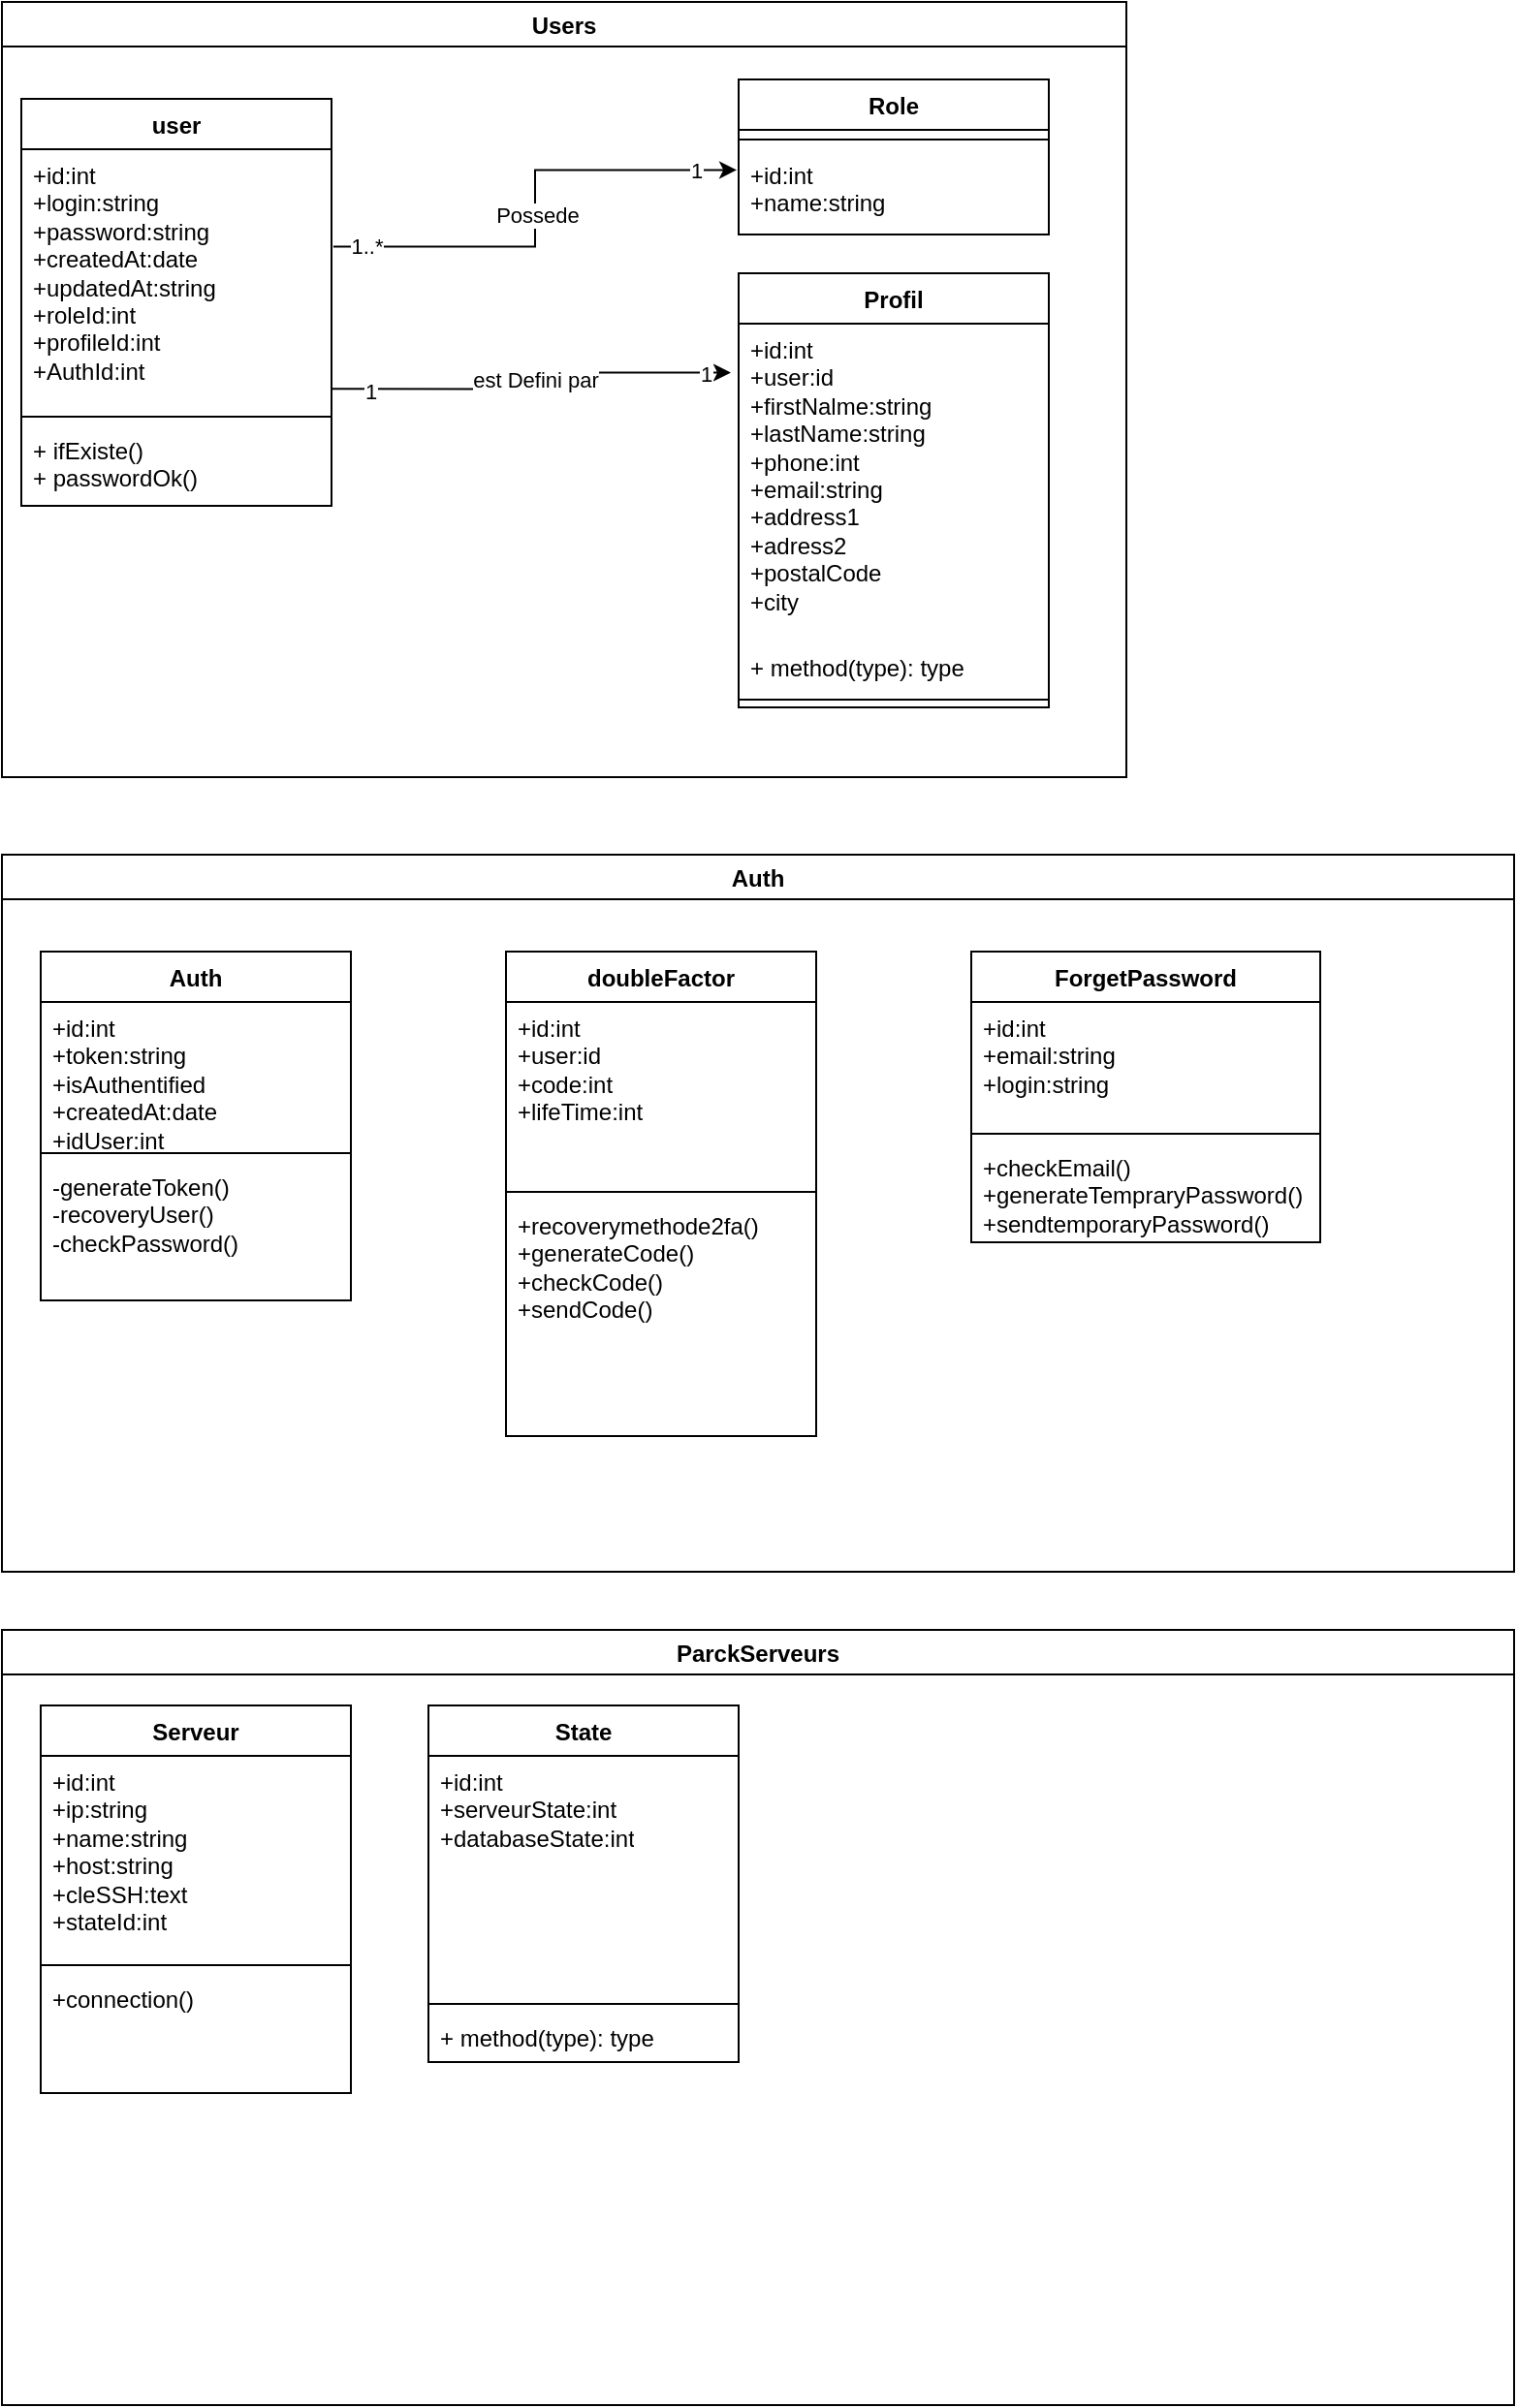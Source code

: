 <mxfile version="26.0.2">
  <diagram name="Page-1" id="LXkwv8Eleto9B9SRbuWE">
    <mxGraphModel dx="1221" dy="733" grid="1" gridSize="10" guides="1" tooltips="1" connect="1" arrows="1" fold="1" page="1" pageScale="1" pageWidth="827" pageHeight="1169" math="0" shadow="0">
      <root>
        <mxCell id="0" />
        <mxCell id="1" parent="0" />
        <mxCell id="fxOWRYQQargrTOBfE-RS-1" value="user" style="swimlane;fontStyle=1;align=center;verticalAlign=top;childLayout=stackLayout;horizontal=1;startSize=26;horizontalStack=0;resizeParent=1;resizeParentMax=0;resizeLast=0;collapsible=1;marginBottom=0;whiteSpace=wrap;html=1;" parent="1" vertex="1">
          <mxGeometry x="30" y="50" width="160" height="210" as="geometry" />
        </mxCell>
        <mxCell id="fxOWRYQQargrTOBfE-RS-2" value="&lt;div&gt;+id:int&lt;/div&gt;&lt;div&gt;+login:string&lt;/div&gt;&lt;div&gt;+password:string&lt;/div&gt;&lt;div&gt;+createdAt:date&lt;/div&gt;&lt;div&gt;+updatedAt:string&lt;br&gt;&lt;/div&gt;&lt;div&gt;+roleId:int&lt;/div&gt;&lt;div&gt;+profileId:int&lt;br&gt;&lt;/div&gt;&lt;div&gt;+AuthId:int&lt;br&gt;&lt;/div&gt;&lt;div&gt;&lt;br&gt;&lt;/div&gt;" style="text;strokeColor=none;fillColor=none;align=left;verticalAlign=top;spacingLeft=4;spacingRight=4;overflow=hidden;rotatable=0;points=[[0,0.5],[1,0.5]];portConstraint=eastwest;whiteSpace=wrap;html=1;" parent="fxOWRYQQargrTOBfE-RS-1" vertex="1">
          <mxGeometry y="26" width="160" height="134" as="geometry" />
        </mxCell>
        <mxCell id="fxOWRYQQargrTOBfE-RS-3" value="" style="line;strokeWidth=1;fillColor=none;align=left;verticalAlign=middle;spacingTop=-1;spacingLeft=3;spacingRight=3;rotatable=0;labelPosition=right;points=[];portConstraint=eastwest;strokeColor=inherit;" parent="fxOWRYQQargrTOBfE-RS-1" vertex="1">
          <mxGeometry y="160" width="160" height="8" as="geometry" />
        </mxCell>
        <mxCell id="fxOWRYQQargrTOBfE-RS-4" value="&lt;div&gt;+ ifExiste()&lt;/div&gt;&lt;div&gt;+ passwordOk()&lt;/div&gt;&lt;div&gt;&lt;br&gt;&lt;/div&gt;" style="text;strokeColor=none;fillColor=none;align=left;verticalAlign=top;spacingLeft=4;spacingRight=4;overflow=hidden;rotatable=0;points=[[0,0.5],[1,0.5]];portConstraint=eastwest;whiteSpace=wrap;html=1;" parent="fxOWRYQQargrTOBfE-RS-1" vertex="1">
          <mxGeometry y="168" width="160" height="42" as="geometry" />
        </mxCell>
        <mxCell id="fxOWRYQQargrTOBfE-RS-15" value="Role" style="swimlane;fontStyle=1;align=center;verticalAlign=top;childLayout=stackLayout;horizontal=1;startSize=26;horizontalStack=0;resizeParent=1;resizeParentMax=0;resizeLast=0;collapsible=1;marginBottom=0;whiteSpace=wrap;html=1;" parent="1" vertex="1">
          <mxGeometry x="400" y="40" width="160" height="80" as="geometry" />
        </mxCell>
        <mxCell id="fxOWRYQQargrTOBfE-RS-17" value="" style="line;strokeWidth=1;fillColor=none;align=left;verticalAlign=middle;spacingTop=-1;spacingLeft=3;spacingRight=3;rotatable=0;labelPosition=right;points=[];portConstraint=eastwest;strokeColor=inherit;" parent="fxOWRYQQargrTOBfE-RS-15" vertex="1">
          <mxGeometry y="26" width="160" height="10" as="geometry" />
        </mxCell>
        <mxCell id="fxOWRYQQargrTOBfE-RS-16" value="&lt;div&gt;+id:int&lt;/div&gt;&lt;div&gt;+name:string&lt;/div&gt;&lt;div&gt;&lt;br&gt;&lt;/div&gt;&lt;div&gt;&lt;br&gt;&lt;/div&gt;" style="text;strokeColor=none;fillColor=none;align=left;verticalAlign=top;spacingLeft=4;spacingRight=4;overflow=hidden;rotatable=0;points=[[0,0.5],[1,0.5]];portConstraint=eastwest;whiteSpace=wrap;html=1;" parent="fxOWRYQQargrTOBfE-RS-15" vertex="1">
          <mxGeometry y="36" width="160" height="44" as="geometry" />
        </mxCell>
        <mxCell id="fxOWRYQQargrTOBfE-RS-19" style="edgeStyle=orthogonalEdgeStyle;rounded=0;orthogonalLoop=1;jettySize=auto;html=1;entryX=-0.006;entryY=0.243;entryDx=0;entryDy=0;entryPerimeter=0;exitX=1.006;exitY=0.375;exitDx=0;exitDy=0;exitPerimeter=0;" parent="1" source="fxOWRYQQargrTOBfE-RS-2" target="fxOWRYQQargrTOBfE-RS-16" edge="1">
          <mxGeometry relative="1" as="geometry">
            <mxPoint x="230" y="150" as="sourcePoint" />
          </mxGeometry>
        </mxCell>
        <mxCell id="ssZqVwN0dkvFXgOk5NB9-2" value="1..*" style="edgeLabel;html=1;align=center;verticalAlign=middle;resizable=0;points=[];" parent="fxOWRYQQargrTOBfE-RS-19" vertex="1" connectable="0">
          <mxGeometry x="-0.862" y="1" relative="1" as="geometry">
            <mxPoint as="offset" />
          </mxGeometry>
        </mxCell>
        <mxCell id="ssZqVwN0dkvFXgOk5NB9-4" value="1" style="edgeLabel;html=1;align=center;verticalAlign=middle;resizable=0;points=[];" parent="fxOWRYQQargrTOBfE-RS-19" vertex="1" connectable="0">
          <mxGeometry x="0.829" relative="1" as="geometry">
            <mxPoint as="offset" />
          </mxGeometry>
        </mxCell>
        <mxCell id="ssZqVwN0dkvFXgOk5NB9-6" value="Possede " style="edgeLabel;html=1;align=center;verticalAlign=middle;resizable=0;points=[];" parent="fxOWRYQQargrTOBfE-RS-19" vertex="1" connectable="0">
          <mxGeometry x="-0.026" y="-1" relative="1" as="geometry">
            <mxPoint as="offset" />
          </mxGeometry>
        </mxCell>
        <mxCell id="fxOWRYQQargrTOBfE-RS-20" value="Profil" style="swimlane;fontStyle=1;align=center;verticalAlign=top;childLayout=stackLayout;horizontal=1;startSize=26;horizontalStack=0;resizeParent=1;resizeParentMax=0;resizeLast=0;collapsible=1;marginBottom=0;whiteSpace=wrap;html=1;" parent="1" vertex="1">
          <mxGeometry x="400" y="140" width="160" height="224" as="geometry" />
        </mxCell>
        <mxCell id="fxOWRYQQargrTOBfE-RS-21" value="&lt;div&gt;+id:int&lt;/div&gt;&lt;div&gt;+user:id&lt;br&gt;&lt;/div&gt;&lt;div&gt;+firstNalme:string&lt;/div&gt;&lt;div&gt;+lastName:string&lt;/div&gt;&lt;div&gt;+phone:int&lt;/div&gt;&lt;div&gt;+email:string&lt;/div&gt;&lt;div&gt;+address1&lt;/div&gt;&lt;div&gt;+adress2&lt;/div&gt;&lt;div&gt;+postalCode&lt;/div&gt;&lt;div&gt;+city&lt;br&gt;&lt;/div&gt;" style="text;strokeColor=none;fillColor=none;align=left;verticalAlign=top;spacingLeft=4;spacingRight=4;overflow=hidden;rotatable=0;points=[[0,0.5],[1,0.5]];portConstraint=eastwest;whiteSpace=wrap;html=1;" parent="fxOWRYQQargrTOBfE-RS-20" vertex="1">
          <mxGeometry y="26" width="160" height="164" as="geometry" />
        </mxCell>
        <mxCell id="fxOWRYQQargrTOBfE-RS-23" value="+ method(type): type" style="text;strokeColor=none;fillColor=none;align=left;verticalAlign=top;spacingLeft=4;spacingRight=4;overflow=hidden;rotatable=0;points=[[0,0.5],[1,0.5]];portConstraint=eastwest;whiteSpace=wrap;html=1;" parent="fxOWRYQQargrTOBfE-RS-20" vertex="1">
          <mxGeometry y="190" width="160" height="26" as="geometry" />
        </mxCell>
        <mxCell id="fxOWRYQQargrTOBfE-RS-22" value="" style="line;strokeWidth=1;fillColor=none;align=left;verticalAlign=middle;spacingTop=-1;spacingLeft=3;spacingRight=3;rotatable=0;labelPosition=right;points=[];portConstraint=eastwest;strokeColor=inherit;" parent="fxOWRYQQargrTOBfE-RS-20" vertex="1">
          <mxGeometry y="216" width="160" height="8" as="geometry" />
        </mxCell>
        <mxCell id="fxOWRYQQargrTOBfE-RS-26" style="edgeStyle=orthogonalEdgeStyle;rounded=0;orthogonalLoop=1;jettySize=auto;html=1;exitX=1;exitY=0.923;exitDx=0;exitDy=0;entryX=-0.025;entryY=0.154;entryDx=0;entryDy=0;entryPerimeter=0;exitPerimeter=0;" parent="1" source="fxOWRYQQargrTOBfE-RS-2" target="fxOWRYQQargrTOBfE-RS-21" edge="1">
          <mxGeometry relative="1" as="geometry" />
        </mxCell>
        <mxCell id="ssZqVwN0dkvFXgOk5NB9-7" value="1" style="edgeLabel;html=1;align=center;verticalAlign=middle;resizable=0;points=[];" parent="fxOWRYQQargrTOBfE-RS-26" vertex="1" connectable="0">
          <mxGeometry x="-0.814" y="-1" relative="1" as="geometry">
            <mxPoint as="offset" />
          </mxGeometry>
        </mxCell>
        <mxCell id="ssZqVwN0dkvFXgOk5NB9-11" value="est Defini par" style="edgeLabel;html=1;align=center;verticalAlign=middle;resizable=0;points=[];" parent="fxOWRYQQargrTOBfE-RS-26" vertex="1" connectable="0">
          <mxGeometry x="0.025" relative="1" as="geometry">
            <mxPoint as="offset" />
          </mxGeometry>
        </mxCell>
        <mxCell id="ssZqVwN0dkvFXgOk5NB9-12" value="1" style="edgeLabel;html=1;align=center;verticalAlign=middle;resizable=0;points=[];" parent="fxOWRYQQargrTOBfE-RS-26" vertex="1" connectable="0">
          <mxGeometry x="0.873" relative="1" as="geometry">
            <mxPoint as="offset" />
          </mxGeometry>
        </mxCell>
        <mxCell id="ssZqVwN0dkvFXgOk5NB9-13" value="Users" style="swimlane;" parent="1" vertex="1">
          <mxGeometry x="20" width="580" height="400" as="geometry" />
        </mxCell>
        <mxCell id="ssZqVwN0dkvFXgOk5NB9-14" value="Auth" style="swimlane;" parent="1" vertex="1">
          <mxGeometry x="20" y="440" width="780" height="370" as="geometry" />
        </mxCell>
        <mxCell id="ssZqVwN0dkvFXgOk5NB9-15" value="Auth" style="swimlane;fontStyle=1;align=center;verticalAlign=top;childLayout=stackLayout;horizontal=1;startSize=26;horizontalStack=0;resizeParent=1;resizeParentMax=0;resizeLast=0;collapsible=1;marginBottom=0;whiteSpace=wrap;html=1;" parent="ssZqVwN0dkvFXgOk5NB9-14" vertex="1">
          <mxGeometry x="20" y="50" width="160" height="180" as="geometry" />
        </mxCell>
        <mxCell id="ssZqVwN0dkvFXgOk5NB9-16" value="&lt;div&gt;+id:int&lt;/div&gt;&lt;div&gt;+token:string&lt;/div&gt;&lt;div&gt;+isAuthentified&lt;br&gt;&lt;/div&gt;&lt;div&gt;+createdAt:date&lt;/div&gt;&lt;div&gt;+idUser:int&lt;br&gt;&lt;/div&gt;&lt;div&gt;&lt;br&gt;&lt;/div&gt;" style="text;strokeColor=none;fillColor=none;align=left;verticalAlign=top;spacingLeft=4;spacingRight=4;overflow=hidden;rotatable=0;points=[[0,0.5],[1,0.5]];portConstraint=eastwest;whiteSpace=wrap;html=1;" parent="ssZqVwN0dkvFXgOk5NB9-15" vertex="1">
          <mxGeometry y="26" width="160" height="74" as="geometry" />
        </mxCell>
        <mxCell id="ssZqVwN0dkvFXgOk5NB9-17" value="" style="line;strokeWidth=1;fillColor=none;align=left;verticalAlign=middle;spacingTop=-1;spacingLeft=3;spacingRight=3;rotatable=0;labelPosition=right;points=[];portConstraint=eastwest;strokeColor=inherit;" parent="ssZqVwN0dkvFXgOk5NB9-15" vertex="1">
          <mxGeometry y="100" width="160" height="8" as="geometry" />
        </mxCell>
        <mxCell id="ssZqVwN0dkvFXgOk5NB9-18" value="&lt;div&gt;-generateToken()&lt;/div&gt;&lt;div&gt;-recoveryUser()&lt;/div&gt;&lt;div&gt;-checkPassword()&lt;br&gt;&lt;/div&gt;" style="text;strokeColor=none;fillColor=none;align=left;verticalAlign=top;spacingLeft=4;spacingRight=4;overflow=hidden;rotatable=0;points=[[0,0.5],[1,0.5]];portConstraint=eastwest;whiteSpace=wrap;html=1;" parent="ssZqVwN0dkvFXgOk5NB9-15" vertex="1">
          <mxGeometry y="108" width="160" height="72" as="geometry" />
        </mxCell>
        <mxCell id="ssZqVwN0dkvFXgOk5NB9-19" value="doubleFactor" style="swimlane;fontStyle=1;align=center;verticalAlign=top;childLayout=stackLayout;horizontal=1;startSize=26;horizontalStack=0;resizeParent=1;resizeParentMax=0;resizeLast=0;collapsible=1;marginBottom=0;whiteSpace=wrap;html=1;" parent="ssZqVwN0dkvFXgOk5NB9-14" vertex="1">
          <mxGeometry x="260" y="50" width="160" height="250" as="geometry" />
        </mxCell>
        <mxCell id="ssZqVwN0dkvFXgOk5NB9-20" value="&lt;div&gt;+id:int&lt;/div&gt;&lt;div&gt;+user:id&lt;/div&gt;&lt;div&gt;+code:int&lt;/div&gt;&lt;div&gt;+lifeTime:int&lt;br&gt;&lt;/div&gt;" style="text;strokeColor=none;fillColor=none;align=left;verticalAlign=top;spacingLeft=4;spacingRight=4;overflow=hidden;rotatable=0;points=[[0,0.5],[1,0.5]];portConstraint=eastwest;whiteSpace=wrap;html=1;" parent="ssZqVwN0dkvFXgOk5NB9-19" vertex="1">
          <mxGeometry y="26" width="160" height="94" as="geometry" />
        </mxCell>
        <mxCell id="ssZqVwN0dkvFXgOk5NB9-21" value="" style="line;strokeWidth=1;fillColor=none;align=left;verticalAlign=middle;spacingTop=-1;spacingLeft=3;spacingRight=3;rotatable=0;labelPosition=right;points=[];portConstraint=eastwest;strokeColor=inherit;" parent="ssZqVwN0dkvFXgOk5NB9-19" vertex="1">
          <mxGeometry y="120" width="160" height="8" as="geometry" />
        </mxCell>
        <mxCell id="ssZqVwN0dkvFXgOk5NB9-22" value="&lt;div&gt;+recoverymethode2fa()&lt;/div&gt;&lt;div&gt;+generateCode()&lt;/div&gt;&lt;div&gt;+checkCode()&lt;/div&gt;&lt;div&gt;+sendCode()&lt;br&gt;&lt;/div&gt;" style="text;strokeColor=none;fillColor=none;align=left;verticalAlign=top;spacingLeft=4;spacingRight=4;overflow=hidden;rotatable=0;points=[[0,0.5],[1,0.5]];portConstraint=eastwest;whiteSpace=wrap;html=1;" parent="ssZqVwN0dkvFXgOk5NB9-19" vertex="1">
          <mxGeometry y="128" width="160" height="122" as="geometry" />
        </mxCell>
        <mxCell id="ssZqVwN0dkvFXgOk5NB9-23" value="ForgetPassword" style="swimlane;fontStyle=1;align=center;verticalAlign=top;childLayout=stackLayout;horizontal=1;startSize=26;horizontalStack=0;resizeParent=1;resizeParentMax=0;resizeLast=0;collapsible=1;marginBottom=0;whiteSpace=wrap;html=1;" parent="ssZqVwN0dkvFXgOk5NB9-14" vertex="1">
          <mxGeometry x="500" y="50" width="180" height="150" as="geometry" />
        </mxCell>
        <mxCell id="ssZqVwN0dkvFXgOk5NB9-24" value="&lt;div&gt;+id:int&lt;/div&gt;&lt;div&gt;+email:string&lt;/div&gt;&lt;div&gt;+login:string&lt;br&gt;&lt;/div&gt;" style="text;strokeColor=none;fillColor=none;align=left;verticalAlign=top;spacingLeft=4;spacingRight=4;overflow=hidden;rotatable=0;points=[[0,0.5],[1,0.5]];portConstraint=eastwest;whiteSpace=wrap;html=1;" parent="ssZqVwN0dkvFXgOk5NB9-23" vertex="1">
          <mxGeometry y="26" width="180" height="64" as="geometry" />
        </mxCell>
        <mxCell id="ssZqVwN0dkvFXgOk5NB9-25" value="" style="line;strokeWidth=1;fillColor=none;align=left;verticalAlign=middle;spacingTop=-1;spacingLeft=3;spacingRight=3;rotatable=0;labelPosition=right;points=[];portConstraint=eastwest;strokeColor=inherit;" parent="ssZqVwN0dkvFXgOk5NB9-23" vertex="1">
          <mxGeometry y="90" width="180" height="8" as="geometry" />
        </mxCell>
        <mxCell id="ssZqVwN0dkvFXgOk5NB9-26" value="&lt;div&gt;+checkEmail()&lt;/div&gt;&lt;div&gt;+generateTempraryPassword()&lt;br&gt;&lt;/div&gt;+sendtemporaryPassword()" style="text;strokeColor=none;fillColor=none;align=left;verticalAlign=top;spacingLeft=4;spacingRight=4;overflow=hidden;rotatable=0;points=[[0,0.5],[1,0.5]];portConstraint=eastwest;whiteSpace=wrap;html=1;" parent="ssZqVwN0dkvFXgOk5NB9-23" vertex="1">
          <mxGeometry y="98" width="180" height="52" as="geometry" />
        </mxCell>
        <mxCell id="FUopotw_n5y9DI9uICjr-1" value="ParckServeurs" style="swimlane;" parent="1" vertex="1">
          <mxGeometry x="20" y="840" width="780" height="400" as="geometry" />
        </mxCell>
        <mxCell id="FUopotw_n5y9DI9uICjr-2" value="Serveur" style="swimlane;fontStyle=1;align=center;verticalAlign=top;childLayout=stackLayout;horizontal=1;startSize=26;horizontalStack=0;resizeParent=1;resizeParentMax=0;resizeLast=0;collapsible=1;marginBottom=0;whiteSpace=wrap;html=1;" parent="FUopotw_n5y9DI9uICjr-1" vertex="1">
          <mxGeometry x="20" y="39" width="160" height="200" as="geometry" />
        </mxCell>
        <mxCell id="FUopotw_n5y9DI9uICjr-3" value="&lt;div&gt;+id:int&lt;/div&gt;&lt;div&gt;+ip:string&lt;/div&gt;&lt;div&gt;+name:string&lt;/div&gt;&lt;div&gt;+host:string&lt;/div&gt;&lt;div&gt;+cleSSH:text&lt;br&gt;&lt;/div&gt;&lt;div&gt;+stateId:int&lt;br&gt;&lt;/div&gt;" style="text;strokeColor=none;fillColor=none;align=left;verticalAlign=top;spacingLeft=4;spacingRight=4;overflow=hidden;rotatable=0;points=[[0,0.5],[1,0.5]];portConstraint=eastwest;whiteSpace=wrap;html=1;" parent="FUopotw_n5y9DI9uICjr-2" vertex="1">
          <mxGeometry y="26" width="160" height="104" as="geometry" />
        </mxCell>
        <mxCell id="FUopotw_n5y9DI9uICjr-4" value="" style="line;strokeWidth=1;fillColor=none;align=left;verticalAlign=middle;spacingTop=-1;spacingLeft=3;spacingRight=3;rotatable=0;labelPosition=right;points=[];portConstraint=eastwest;strokeColor=inherit;" parent="FUopotw_n5y9DI9uICjr-2" vertex="1">
          <mxGeometry y="130" width="160" height="8" as="geometry" />
        </mxCell>
        <mxCell id="FUopotw_n5y9DI9uICjr-5" value="&lt;div&gt;+connection()&lt;/div&gt;&lt;div&gt;&lt;br&gt;&lt;/div&gt;" style="text;strokeColor=none;fillColor=none;align=left;verticalAlign=top;spacingLeft=4;spacingRight=4;overflow=hidden;rotatable=0;points=[[0,0.5],[1,0.5]];portConstraint=eastwest;whiteSpace=wrap;html=1;" parent="FUopotw_n5y9DI9uICjr-2" vertex="1">
          <mxGeometry y="138" width="160" height="62" as="geometry" />
        </mxCell>
        <mxCell id="FUopotw_n5y9DI9uICjr-11" value="State" style="swimlane;fontStyle=1;align=center;verticalAlign=top;childLayout=stackLayout;horizontal=1;startSize=26;horizontalStack=0;resizeParent=1;resizeParentMax=0;resizeLast=0;collapsible=1;marginBottom=0;whiteSpace=wrap;html=1;" parent="FUopotw_n5y9DI9uICjr-1" vertex="1">
          <mxGeometry x="220" y="39" width="160" height="184" as="geometry" />
        </mxCell>
        <mxCell id="FUopotw_n5y9DI9uICjr-12" value="&lt;div&gt;+id:int&lt;/div&gt;&lt;div&gt;+serveurState:int&lt;/div&gt;&lt;div&gt;+databaseState:int&lt;/div&gt;" style="text;strokeColor=none;fillColor=none;align=left;verticalAlign=top;spacingLeft=4;spacingRight=4;overflow=hidden;rotatable=0;points=[[0,0.5],[1,0.5]];portConstraint=eastwest;whiteSpace=wrap;html=1;" parent="FUopotw_n5y9DI9uICjr-11" vertex="1">
          <mxGeometry y="26" width="160" height="124" as="geometry" />
        </mxCell>
        <mxCell id="FUopotw_n5y9DI9uICjr-13" value="" style="line;strokeWidth=1;fillColor=none;align=left;verticalAlign=middle;spacingTop=-1;spacingLeft=3;spacingRight=3;rotatable=0;labelPosition=right;points=[];portConstraint=eastwest;strokeColor=inherit;" parent="FUopotw_n5y9DI9uICjr-11" vertex="1">
          <mxGeometry y="150" width="160" height="8" as="geometry" />
        </mxCell>
        <mxCell id="FUopotw_n5y9DI9uICjr-14" value="+ method(type): type" style="text;strokeColor=none;fillColor=none;align=left;verticalAlign=top;spacingLeft=4;spacingRight=4;overflow=hidden;rotatable=0;points=[[0,0.5],[1,0.5]];portConstraint=eastwest;whiteSpace=wrap;html=1;" parent="FUopotw_n5y9DI9uICjr-11" vertex="1">
          <mxGeometry y="158" width="160" height="26" as="geometry" />
        </mxCell>
      </root>
    </mxGraphModel>
  </diagram>
</mxfile>
